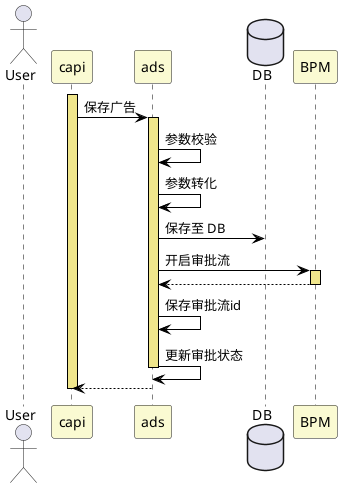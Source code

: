 @startuml
skinparam sequence {
ArrowColor black
LifeLineBorderColor black
LifeLineBackgroundColor khaki
ParticipantBackgroundColor lightgoldenrodyellow
}

Actor User
participant capi
participant ads
database "DB" as db
participant "BPM" as bpm

activate capi
capi -> ads: 保存广告
activate ads
ads -> ads: 参数校验
ads -> ads: 参数转化
ads -> db: 保存至 DB
ads -> bpm: 开启审批流
activate bpm
    bpm --> ads
deactivate bpm
ads -> ads : 保存审批流id
ads -> ads : 更新审批状态
deactivate ads
ads --> capi
deactivate capi

@enduml
